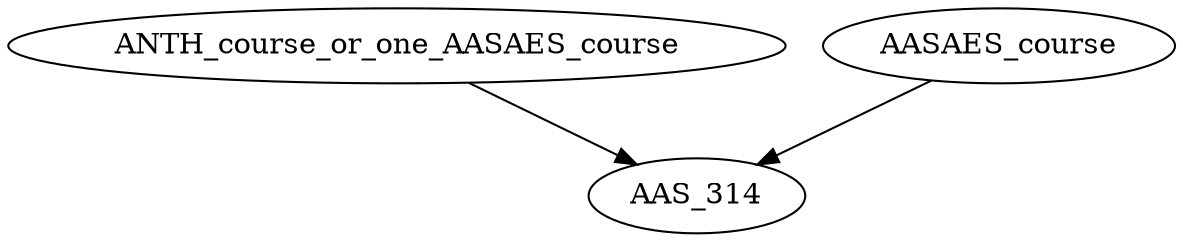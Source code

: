 digraph G {
    edge [color=black];
    ANTH_course_or_one_AASAES_course -> AAS_314;
    AASAES_course -> AAS_314;
}
